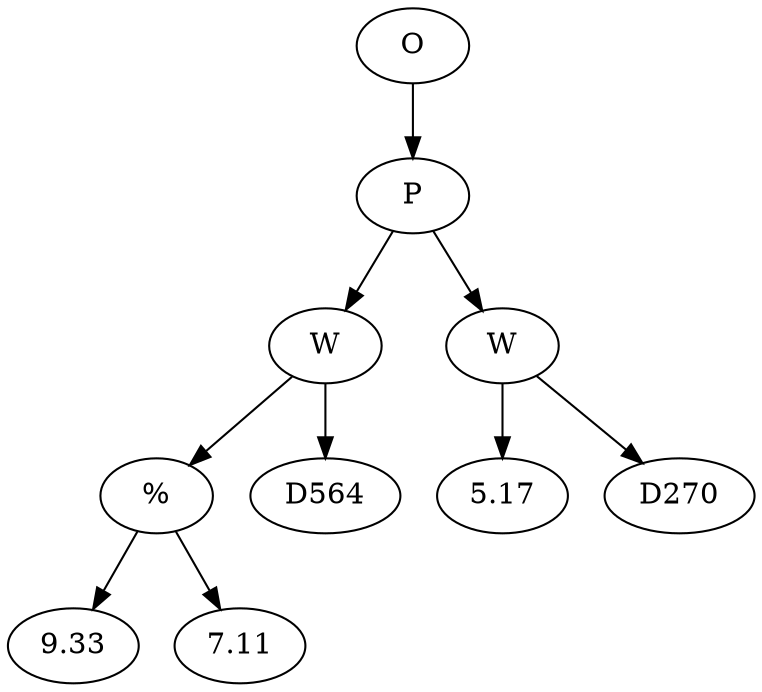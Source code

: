 // Tree
digraph {
	15359527 [label=O]
	15359528 [label=P]
	15359527 -> 15359528
	15359529 [label=W]
	15359528 -> 15359529
	15359530 [label="%"]
	15359529 -> 15359530
	15359531 [label=9.33]
	15359530 -> 15359531
	15359532 [label=7.11]
	15359530 -> 15359532
	15359533 [label=D564]
	15359529 -> 15359533
	15359534 [label=W]
	15359528 -> 15359534
	15359535 [label=5.17]
	15359534 -> 15359535
	15359536 [label=D270]
	15359534 -> 15359536
}
